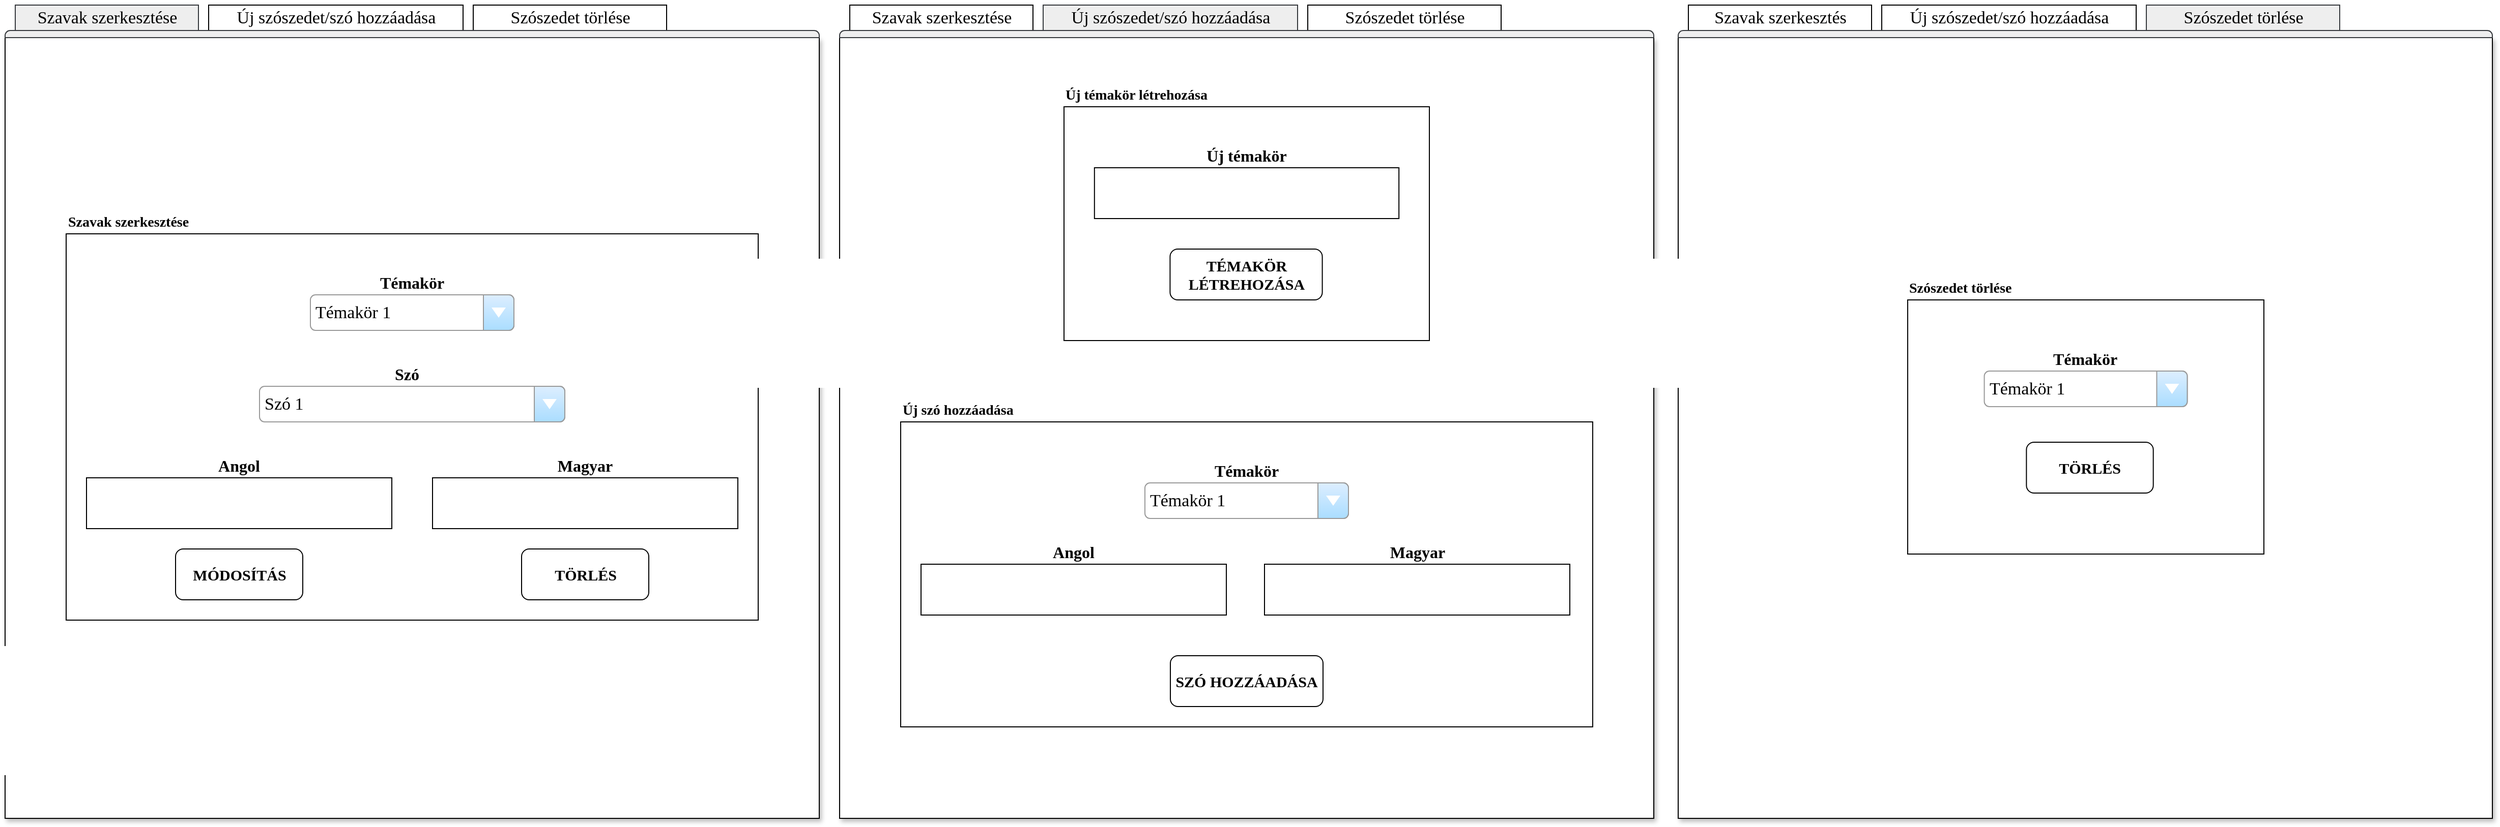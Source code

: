 <mxfile version="21.2.1" type="device">
  <diagram name="1 oldal" id="h_sdG0xfet05f8b0soA9">
    <mxGraphModel dx="1434" dy="854" grid="0" gridSize="10" guides="1" tooltips="1" connect="1" arrows="1" fold="1" page="1" pageScale="1" pageWidth="827" pageHeight="1169" background="none" math="0" shadow="0">
      <root>
        <mxCell id="0" />
        <mxCell id="1" parent="0" />
        <mxCell id="gY15Ywyms6EdynOSf3R4-2" value="" style="strokeWidth=1;shadow=1;dashed=0;align=center;html=1;shape=mxgraph.mockup.containers.marginRect2;rectMarginTop=32;whiteSpace=wrap;fontFamily=Comic Sans MS;verticalAlign=middle;fontSize=14;" parent="1" vertex="1">
          <mxGeometry x="10" y="10" width="800" height="800" as="geometry" />
        </mxCell>
        <mxCell id="gY15Ywyms6EdynOSf3R4-3" value="Szavak szerkesztése" style="strokeWidth=1;shadow=0;dashed=0;align=center;html=1;shape=mxgraph.mockup.containers.rrect;rSize=0;fontSize=17;fillColor=#eeeeee;strokeColor=#36393d;fontFamily=Comic Sans MS;" parent="gY15Ywyms6EdynOSf3R4-2" vertex="1">
          <mxGeometry width="180" height="25" relative="1" as="geometry">
            <mxPoint x="10" as="offset" />
          </mxGeometry>
        </mxCell>
        <mxCell id="gY15Ywyms6EdynOSf3R4-4" value="Új szószedet/szó hozzáadása" style="strokeWidth=1;shadow=0;dashed=0;align=center;html=1;shape=mxgraph.mockup.containers.rrect;rSize=0;fontSize=17;fontFamily=Comic Sans MS;" parent="gY15Ywyms6EdynOSf3R4-2" vertex="1">
          <mxGeometry width="250" height="25" relative="1" as="geometry">
            <mxPoint x="200" as="offset" />
          </mxGeometry>
        </mxCell>
        <mxCell id="gY15Ywyms6EdynOSf3R4-5" value="Szószedet törlése" style="strokeWidth=1;shadow=0;dashed=0;align=center;html=1;shape=mxgraph.mockup.containers.rrect;rSize=0;fontSize=17;gradientColor=none;fontFamily=Comic Sans MS;" parent="gY15Ywyms6EdynOSf3R4-2" vertex="1">
          <mxGeometry width="190" height="25" relative="1" as="geometry">
            <mxPoint x="460" as="offset" />
          </mxGeometry>
        </mxCell>
        <mxCell id="gY15Ywyms6EdynOSf3R4-6" value="" style="strokeWidth=1;shadow=0;dashed=0;align=center;html=1;shape=mxgraph.mockup.containers.topButton;rSize=5;resizeWidth=1;movable=0;deletable=1;fillColor=#eeeeee;strokeColor=#36393d;" parent="gY15Ywyms6EdynOSf3R4-2" vertex="1">
          <mxGeometry width="800" height="7" relative="1" as="geometry">
            <mxPoint y="25" as="offset" />
          </mxGeometry>
        </mxCell>
        <mxCell id="sZCGaXeiZL27GAr6mK9c-40" value="" style="group;verticalAlign=top;" parent="gY15Ywyms6EdynOSf3R4-2" vertex="1" connectable="0">
          <mxGeometry x="60" y="195" width="680" height="410" as="geometry" />
        </mxCell>
        <mxCell id="gY15Ywyms6EdynOSf3R4-12" value="" style="whiteSpace=wrap;html=1;rounded=0;fontFamily=Comic Sans MS;fillColor=none;strokeWidth=1;glass=0;" parent="sZCGaXeiZL27GAr6mK9c-40" vertex="1">
          <mxGeometry y="30" width="680" height="380" as="geometry" />
        </mxCell>
        <mxCell id="gY15Ywyms6EdynOSf3R4-13" value="Témakör 1" style="strokeWidth=1;shadow=0;dashed=0;align=center;html=1;shape=mxgraph.mockup.forms.comboBox;strokeColor=#999999;fillColor=#ddeeff;align=left;fillColor2=#aaddff;mainText=;fontColor=#000000;fontSize=17;spacingLeft=3;fontFamily=Comic Sans MS;" parent="sZCGaXeiZL27GAr6mK9c-40" vertex="1">
          <mxGeometry x="240" y="90" width="200" height="35" as="geometry" />
        </mxCell>
        <mxCell id="sZCGaXeiZL27GAr6mK9c-2" value="Szavak szerkesztése" style="text;html=1;strokeColor=none;fillColor=none;align=left;verticalAlign=bottom;whiteSpace=wrap;rounded=0;fontFamily=Comic Sans MS;fontStyle=1;fontSize=14;" parent="sZCGaXeiZL27GAr6mK9c-40" vertex="1">
          <mxGeometry width="160" height="30" as="geometry" />
        </mxCell>
        <mxCell id="sZCGaXeiZL27GAr6mK9c-29" value="Témakör" style="text;html=1;strokeColor=none;fillColor=none;align=center;verticalAlign=bottom;whiteSpace=wrap;rounded=0;fontFamily=Comic Sans MS;fontStyle=1;fontSize=16;" parent="sZCGaXeiZL27GAr6mK9c-40" vertex="1">
          <mxGeometry x="275" y="60" width="130" height="30" as="geometry" />
        </mxCell>
        <mxCell id="sZCGaXeiZL27GAr6mK9c-30" value="Szó 1" style="strokeWidth=1;shadow=0;dashed=0;align=center;html=1;shape=mxgraph.mockup.forms.comboBox;strokeColor=#999999;fillColor=#ddeeff;align=left;fillColor2=#aaddff;mainText=;fontColor=#000000;fontSize=17;spacingLeft=3;fontFamily=Comic Sans MS;" parent="sZCGaXeiZL27GAr6mK9c-40" vertex="1">
          <mxGeometry x="190" y="180" width="300" height="35" as="geometry" />
        </mxCell>
        <mxCell id="sZCGaXeiZL27GAr6mK9c-31" value="Szó" style="text;html=1;strokeColor=none;fillColor=none;align=center;verticalAlign=bottom;whiteSpace=wrap;rounded=0;fontFamily=Comic Sans MS;fontStyle=1;fontSize=16;" parent="sZCGaXeiZL27GAr6mK9c-40" vertex="1">
          <mxGeometry x="270" y="150" width="130" height="30" as="geometry" />
        </mxCell>
        <mxCell id="sZCGaXeiZL27GAr6mK9c-32" value="" style="rounded=0;whiteSpace=wrap;html=1;" parent="sZCGaXeiZL27GAr6mK9c-40" vertex="1">
          <mxGeometry x="20" y="270" width="300" height="50" as="geometry" />
        </mxCell>
        <mxCell id="sZCGaXeiZL27GAr6mK9c-33" value="" style="rounded=0;whiteSpace=wrap;html=1;" parent="sZCGaXeiZL27GAr6mK9c-40" vertex="1">
          <mxGeometry x="360" y="270" width="300" height="50" as="geometry" />
        </mxCell>
        <mxCell id="sZCGaXeiZL27GAr6mK9c-36" value="Angol" style="text;html=1;strokeColor=none;fillColor=none;align=center;verticalAlign=bottom;whiteSpace=wrap;rounded=0;fontFamily=Comic Sans MS;fontStyle=1;fontSize=16;" parent="sZCGaXeiZL27GAr6mK9c-40" vertex="1">
          <mxGeometry x="105" y="240" width="130" height="30" as="geometry" />
        </mxCell>
        <mxCell id="sZCGaXeiZL27GAr6mK9c-35" value="Magyar" style="text;html=1;strokeColor=none;fillColor=none;align=center;verticalAlign=bottom;whiteSpace=wrap;rounded=0;fontFamily=Comic Sans MS;fontStyle=1;fontSize=16;" parent="sZCGaXeiZL27GAr6mK9c-40" vertex="1">
          <mxGeometry x="445" y="240" width="130" height="30" as="geometry" />
        </mxCell>
        <mxCell id="sZCGaXeiZL27GAr6mK9c-37" value="MÓDOSÍTÁS" style="rounded=1;whiteSpace=wrap;html=1;fontFamily=Comic Sans MS;fontStyle=1;fontSize=15;" parent="sZCGaXeiZL27GAr6mK9c-40" vertex="1">
          <mxGeometry x="107.5" y="340" width="125" height="50" as="geometry" />
        </mxCell>
        <mxCell id="sZCGaXeiZL27GAr6mK9c-38" value="TÖRLÉS" style="rounded=1;whiteSpace=wrap;html=1;fontFamily=Comic Sans MS;fontStyle=1;fontSize=15;" parent="sZCGaXeiZL27GAr6mK9c-40" vertex="1">
          <mxGeometry x="447.5" y="340" width="125" height="50" as="geometry" />
        </mxCell>
        <mxCell id="sZCGaXeiZL27GAr6mK9c-34" style="edgeStyle=orthogonalEdgeStyle;rounded=0;orthogonalLoop=1;jettySize=auto;html=1;exitX=0.5;exitY=1;exitDx=0;exitDy=0;" parent="sZCGaXeiZL27GAr6mK9c-40" source="sZCGaXeiZL27GAr6mK9c-33" target="sZCGaXeiZL27GAr6mK9c-33" edge="1">
          <mxGeometry relative="1" as="geometry" />
        </mxCell>
        <mxCell id="sZCGaXeiZL27GAr6mK9c-39" style="edgeStyle=orthogonalEdgeStyle;rounded=0;orthogonalLoop=1;jettySize=auto;html=1;exitX=0.5;exitY=1;exitDx=0;exitDy=0;" parent="sZCGaXeiZL27GAr6mK9c-40" source="sZCGaXeiZL27GAr6mK9c-35" target="sZCGaXeiZL27GAr6mK9c-35" edge="1">
          <mxGeometry relative="1" as="geometry" />
        </mxCell>
        <mxCell id="sZCGaXeiZL27GAr6mK9c-56" value="" style="strokeWidth=1;shadow=1;dashed=0;align=center;html=1;shape=mxgraph.mockup.containers.marginRect2;rectMarginTop=32;whiteSpace=wrap;fontFamily=Comic Sans MS;verticalAlign=middle;fontSize=14;" parent="1" vertex="1">
          <mxGeometry x="830" y="10" width="800" height="800" as="geometry" />
        </mxCell>
        <mxCell id="sZCGaXeiZL27GAr6mK9c-57" value="Szavak szerkesztése" style="strokeWidth=1;shadow=0;dashed=0;align=center;html=1;shape=mxgraph.mockup.containers.rrect;rSize=0;fontSize=17;fontFamily=Comic Sans MS;" parent="sZCGaXeiZL27GAr6mK9c-56" vertex="1">
          <mxGeometry width="180" height="25" relative="1" as="geometry">
            <mxPoint x="10" as="offset" />
          </mxGeometry>
        </mxCell>
        <mxCell id="sZCGaXeiZL27GAr6mK9c-58" value="Új szószedet/szó hozzáadása" style="strokeWidth=1;shadow=0;dashed=0;align=center;html=1;shape=mxgraph.mockup.containers.rrect;rSize=0;fontSize=17;fontFamily=Comic Sans MS;fillColor=#eeeeee;strokeColor=#36393d;" parent="sZCGaXeiZL27GAr6mK9c-56" vertex="1">
          <mxGeometry width="250" height="25" relative="1" as="geometry">
            <mxPoint x="200" as="offset" />
          </mxGeometry>
        </mxCell>
        <mxCell id="sZCGaXeiZL27GAr6mK9c-59" value="Szószedet törlése" style="strokeWidth=1;shadow=0;dashed=0;align=center;html=1;shape=mxgraph.mockup.containers.rrect;rSize=0;fontSize=17;gradientColor=none;fontFamily=Comic Sans MS;" parent="sZCGaXeiZL27GAr6mK9c-56" vertex="1">
          <mxGeometry width="190" height="25" relative="1" as="geometry">
            <mxPoint x="460" as="offset" />
          </mxGeometry>
        </mxCell>
        <mxCell id="sZCGaXeiZL27GAr6mK9c-60" value="" style="strokeWidth=1;shadow=0;dashed=0;align=center;html=1;shape=mxgraph.mockup.containers.topButton;rSize=5;resizeWidth=1;movable=0;deletable=1;fillColor=#eeeeee;strokeColor=#36393d;" parent="sZCGaXeiZL27GAr6mK9c-56" vertex="1">
          <mxGeometry width="800" height="7" relative="1" as="geometry">
            <mxPoint y="25" as="offset" />
          </mxGeometry>
        </mxCell>
        <mxCell id="sZCGaXeiZL27GAr6mK9c-74" style="edgeStyle=orthogonalEdgeStyle;rounded=0;orthogonalLoop=1;jettySize=auto;html=1;exitX=0.5;exitY=1;exitDx=0;exitDy=0;" parent="sZCGaXeiZL27GAr6mK9c-56" edge="1">
          <mxGeometry relative="1" as="geometry">
            <mxPoint x="581" y="316.832" as="sourcePoint" />
            <mxPoint x="581" y="316.832" as="targetPoint" />
          </mxGeometry>
        </mxCell>
        <mxCell id="sZCGaXeiZL27GAr6mK9c-75" style="edgeStyle=orthogonalEdgeStyle;rounded=0;orthogonalLoop=1;jettySize=auto;html=1;exitX=0.5;exitY=1;exitDx=0;exitDy=0;" parent="sZCGaXeiZL27GAr6mK9c-56" edge="1">
          <mxGeometry relative="1" as="geometry">
            <mxPoint x="581" y="277.228" as="sourcePoint" />
            <mxPoint x="581" y="277.228" as="targetPoint" />
          </mxGeometry>
        </mxCell>
        <mxCell id="sZCGaXeiZL27GAr6mK9c-107" value="" style="group" parent="sZCGaXeiZL27GAr6mK9c-56" vertex="1" connectable="0">
          <mxGeometry x="219.5" y="70" width="360" height="260" as="geometry" />
        </mxCell>
        <mxCell id="sZCGaXeiZL27GAr6mK9c-64" value="Új témakör létrehozása" style="text;html=1;strokeColor=none;fillColor=none;align=left;verticalAlign=bottom;whiteSpace=wrap;rounded=0;fontFamily=Comic Sans MS;fontStyle=1;fontSize=14;" parent="sZCGaXeiZL27GAr6mK9c-107" vertex="1">
          <mxGeometry width="189.474" height="30" as="geometry" />
        </mxCell>
        <mxCell id="sZCGaXeiZL27GAr6mK9c-62" value="" style="whiteSpace=wrap;html=1;rounded=0;fontFamily=Comic Sans MS;fillColor=none;strokeWidth=1;glass=0;" parent="sZCGaXeiZL27GAr6mK9c-107" vertex="1">
          <mxGeometry x="0.997" y="30" width="359.003" height="230" as="geometry" />
        </mxCell>
        <mxCell id="sZCGaXeiZL27GAr6mK9c-68" value="" style="rounded=0;whiteSpace=wrap;html=1;" parent="sZCGaXeiZL27GAr6mK9c-107" vertex="1">
          <mxGeometry x="30.914" y="90" width="299.169" height="50" as="geometry" />
        </mxCell>
        <mxCell id="sZCGaXeiZL27GAr6mK9c-70" value="Új témakör" style="text;html=1;strokeColor=none;fillColor=none;align=center;verticalAlign=bottom;whiteSpace=wrap;rounded=0;fontFamily=Comic Sans MS;fontStyle=1;fontSize=16;" parent="sZCGaXeiZL27GAr6mK9c-107" vertex="1">
          <mxGeometry x="115.679" y="60" width="129.64" height="30" as="geometry" />
        </mxCell>
        <mxCell id="sZCGaXeiZL27GAr6mK9c-72" value="TÉMAKÖR LÉTREHOZÁSA" style="rounded=1;whiteSpace=wrap;html=1;fontFamily=Comic Sans MS;fontStyle=1;fontSize=15;" parent="sZCGaXeiZL27GAr6mK9c-107" vertex="1">
          <mxGeometry x="105.208" y="170" width="149.584" height="50" as="geometry" />
        </mxCell>
        <mxCell id="sZCGaXeiZL27GAr6mK9c-106" style="edgeStyle=orthogonalEdgeStyle;rounded=0;orthogonalLoop=1;jettySize=auto;html=1;exitX=0.5;exitY=1;exitDx=0;exitDy=0;" parent="sZCGaXeiZL27GAr6mK9c-107" source="sZCGaXeiZL27GAr6mK9c-70" target="sZCGaXeiZL27GAr6mK9c-70" edge="1">
          <mxGeometry relative="1" as="geometry" />
        </mxCell>
        <mxCell id="sZCGaXeiZL27GAr6mK9c-108" value="" style="group" parent="sZCGaXeiZL27GAr6mK9c-56" vertex="1" connectable="0">
          <mxGeometry x="60" y="380" width="680" height="330" as="geometry" />
        </mxCell>
        <mxCell id="sZCGaXeiZL27GAr6mK9c-92" value="" style="whiteSpace=wrap;html=1;rounded=0;fontFamily=Comic Sans MS;fillColor=none;strokeWidth=1;glass=0;" parent="sZCGaXeiZL27GAr6mK9c-108" vertex="1">
          <mxGeometry y="30" width="680" height="300" as="geometry" />
        </mxCell>
        <mxCell id="sZCGaXeiZL27GAr6mK9c-93" value="Témakör 1" style="strokeWidth=1;shadow=0;dashed=0;align=center;html=1;shape=mxgraph.mockup.forms.comboBox;strokeColor=#999999;fillColor=#ddeeff;align=left;fillColor2=#aaddff;mainText=;fontColor=#000000;fontSize=17;spacingLeft=3;fontFamily=Comic Sans MS;" parent="sZCGaXeiZL27GAr6mK9c-108" vertex="1">
          <mxGeometry x="240" y="90" width="200" height="35" as="geometry" />
        </mxCell>
        <mxCell id="sZCGaXeiZL27GAr6mK9c-94" value="Új szó hozzáadása" style="text;html=1;strokeColor=none;fillColor=none;align=left;verticalAlign=bottom;whiteSpace=wrap;rounded=0;fontFamily=Comic Sans MS;fontStyle=1;fontSize=14;" parent="sZCGaXeiZL27GAr6mK9c-108" vertex="1">
          <mxGeometry width="150" height="30" as="geometry" />
        </mxCell>
        <mxCell id="sZCGaXeiZL27GAr6mK9c-95" value="Témakör" style="text;html=1;strokeColor=none;fillColor=none;align=center;verticalAlign=bottom;whiteSpace=wrap;rounded=0;fontFamily=Comic Sans MS;fontStyle=1;fontSize=16;" parent="sZCGaXeiZL27GAr6mK9c-108" vertex="1">
          <mxGeometry x="275" y="60" width="130" height="30" as="geometry" />
        </mxCell>
        <mxCell id="sZCGaXeiZL27GAr6mK9c-98" value="" style="rounded=0;whiteSpace=wrap;html=1;" parent="sZCGaXeiZL27GAr6mK9c-108" vertex="1">
          <mxGeometry x="20" y="170" width="300" height="50" as="geometry" />
        </mxCell>
        <mxCell id="sZCGaXeiZL27GAr6mK9c-99" value="" style="rounded=0;whiteSpace=wrap;html=1;" parent="sZCGaXeiZL27GAr6mK9c-108" vertex="1">
          <mxGeometry x="357.5" y="170" width="300" height="50" as="geometry" />
        </mxCell>
        <mxCell id="sZCGaXeiZL27GAr6mK9c-100" value="Angol" style="text;html=1;strokeColor=none;fillColor=none;align=center;verticalAlign=bottom;whiteSpace=wrap;rounded=0;fontFamily=Comic Sans MS;fontStyle=1;fontSize=16;" parent="sZCGaXeiZL27GAr6mK9c-108" vertex="1">
          <mxGeometry x="105" y="140" width="130" height="30" as="geometry" />
        </mxCell>
        <mxCell id="sZCGaXeiZL27GAr6mK9c-101" value="Magyar" style="text;html=1;strokeColor=none;fillColor=none;align=center;verticalAlign=bottom;whiteSpace=wrap;rounded=0;fontFamily=Comic Sans MS;fontStyle=1;fontSize=16;" parent="sZCGaXeiZL27GAr6mK9c-108" vertex="1">
          <mxGeometry x="442.5" y="140" width="130" height="30" as="geometry" />
        </mxCell>
        <mxCell id="sZCGaXeiZL27GAr6mK9c-103" value="SZÓ HOZZÁADÁSA" style="rounded=1;whiteSpace=wrap;html=1;fontFamily=Comic Sans MS;fontStyle=1;fontSize=15;" parent="sZCGaXeiZL27GAr6mK9c-108" vertex="1">
          <mxGeometry x="265" y="260" width="150" height="50" as="geometry" />
        </mxCell>
        <mxCell id="sZCGaXeiZL27GAr6mK9c-104" style="edgeStyle=orthogonalEdgeStyle;rounded=0;orthogonalLoop=1;jettySize=auto;html=1;exitX=0.5;exitY=1;exitDx=0;exitDy=0;" parent="sZCGaXeiZL27GAr6mK9c-108" source="sZCGaXeiZL27GAr6mK9c-99" target="sZCGaXeiZL27GAr6mK9c-99" edge="1">
          <mxGeometry relative="1" as="geometry" />
        </mxCell>
        <mxCell id="sZCGaXeiZL27GAr6mK9c-105" style="edgeStyle=orthogonalEdgeStyle;rounded=0;orthogonalLoop=1;jettySize=auto;html=1;exitX=0.5;exitY=1;exitDx=0;exitDy=0;" parent="sZCGaXeiZL27GAr6mK9c-108" source="sZCGaXeiZL27GAr6mK9c-101" target="sZCGaXeiZL27GAr6mK9c-101" edge="1">
          <mxGeometry relative="1" as="geometry" />
        </mxCell>
        <mxCell id="sZCGaXeiZL27GAr6mK9c-123" value="" style="strokeWidth=1;shadow=1;dashed=0;align=center;html=1;shape=mxgraph.mockup.containers.marginRect2;rectMarginTop=32;whiteSpace=wrap;fontFamily=Comic Sans MS;verticalAlign=middle;fontSize=14;" parent="1" vertex="1">
          <mxGeometry x="1654" y="10" width="800" height="800" as="geometry" />
        </mxCell>
        <mxCell id="sZCGaXeiZL27GAr6mK9c-124" value="Szavak szerkesztés" style="strokeWidth=1;shadow=0;dashed=0;align=center;html=1;shape=mxgraph.mockup.containers.rrect;rSize=0;fontSize=17;fontFamily=Comic Sans MS;" parent="sZCGaXeiZL27GAr6mK9c-123" vertex="1">
          <mxGeometry width="180" height="25" relative="1" as="geometry">
            <mxPoint x="10" as="offset" />
          </mxGeometry>
        </mxCell>
        <mxCell id="sZCGaXeiZL27GAr6mK9c-125" value="Új szószedet/szó hozzáadása" style="strokeWidth=1;shadow=0;dashed=0;align=center;html=1;shape=mxgraph.mockup.containers.rrect;rSize=0;fontSize=17;fontFamily=Comic Sans MS;" parent="sZCGaXeiZL27GAr6mK9c-123" vertex="1">
          <mxGeometry width="250" height="25" relative="1" as="geometry">
            <mxPoint x="200" as="offset" />
          </mxGeometry>
        </mxCell>
        <mxCell id="sZCGaXeiZL27GAr6mK9c-126" value="Szószedet törlése" style="strokeWidth=1;shadow=0;dashed=0;align=center;html=1;shape=mxgraph.mockup.containers.rrect;rSize=0;fontSize=17;fontFamily=Comic Sans MS;fillColor=#eeeeee;strokeColor=#36393d;" parent="sZCGaXeiZL27GAr6mK9c-123" vertex="1">
          <mxGeometry width="190" height="25" relative="1" as="geometry">
            <mxPoint x="460" as="offset" />
          </mxGeometry>
        </mxCell>
        <mxCell id="sZCGaXeiZL27GAr6mK9c-127" value="" style="strokeWidth=1;shadow=0;dashed=0;align=center;html=1;shape=mxgraph.mockup.containers.topButton;rSize=5;resizeWidth=1;movable=0;deletable=1;fillColor=#eeeeee;strokeColor=#36393d;" parent="sZCGaXeiZL27GAr6mK9c-123" vertex="1">
          <mxGeometry width="800" height="7" relative="1" as="geometry">
            <mxPoint y="25" as="offset" />
          </mxGeometry>
        </mxCell>
        <mxCell id="sZCGaXeiZL27GAr6mK9c-128" style="edgeStyle=orthogonalEdgeStyle;rounded=0;orthogonalLoop=1;jettySize=auto;html=1;exitX=0.5;exitY=1;exitDx=0;exitDy=0;" parent="sZCGaXeiZL27GAr6mK9c-123" edge="1">
          <mxGeometry relative="1" as="geometry">
            <mxPoint x="581" y="316.832" as="sourcePoint" />
            <mxPoint x="581" y="316.832" as="targetPoint" />
          </mxGeometry>
        </mxCell>
        <mxCell id="sZCGaXeiZL27GAr6mK9c-129" style="edgeStyle=orthogonalEdgeStyle;rounded=0;orthogonalLoop=1;jettySize=auto;html=1;exitX=0.5;exitY=1;exitDx=0;exitDy=0;" parent="sZCGaXeiZL27GAr6mK9c-123" edge="1">
          <mxGeometry relative="1" as="geometry">
            <mxPoint x="581" y="277.228" as="sourcePoint" />
            <mxPoint x="581" y="277.228" as="targetPoint" />
          </mxGeometry>
        </mxCell>
        <mxCell id="sZCGaXeiZL27GAr6mK9c-152" value="" style="group" parent="sZCGaXeiZL27GAr6mK9c-123" vertex="1" connectable="0">
          <mxGeometry x="224.5" y="260" width="350.997" height="280" as="geometry" />
        </mxCell>
        <mxCell id="sZCGaXeiZL27GAr6mK9c-136" style="edgeStyle=orthogonalEdgeStyle;rounded=0;orthogonalLoop=1;jettySize=auto;html=1;exitX=0.5;exitY=1;exitDx=0;exitDy=0;" parent="sZCGaXeiZL27GAr6mK9c-152" edge="1">
          <mxGeometry relative="1" as="geometry">
            <mxPoint x="180.499" y="90" as="sourcePoint" />
            <mxPoint x="180.499" y="90" as="targetPoint" />
          </mxGeometry>
        </mxCell>
        <mxCell id="sZCGaXeiZL27GAr6mK9c-131" value="Szószedet törlése" style="text;html=1;strokeColor=none;fillColor=none;align=left;verticalAlign=bottom;whiteSpace=wrap;rounded=0;fontFamily=Comic Sans MS;fontStyle=1;fontSize=14;container=0;" parent="sZCGaXeiZL27GAr6mK9c-152" vertex="1">
          <mxGeometry width="189.474" height="30" as="geometry" />
        </mxCell>
        <mxCell id="sZCGaXeiZL27GAr6mK9c-132" value="" style="whiteSpace=wrap;html=1;rounded=0;fontFamily=Comic Sans MS;fillColor=none;strokeWidth=1;glass=0;container=0;" parent="sZCGaXeiZL27GAr6mK9c-152" vertex="1">
          <mxGeometry x="0.997" y="30" width="350" height="250" as="geometry" />
        </mxCell>
        <mxCell id="sZCGaXeiZL27GAr6mK9c-135" value="TÖRLÉS" style="rounded=1;whiteSpace=wrap;html=1;fontFamily=Comic Sans MS;fontStyle=1;fontSize=15;container=0;" parent="sZCGaXeiZL27GAr6mK9c-152" vertex="1">
          <mxGeometry x="117.672" y="170" width="124.654" height="50" as="geometry" />
        </mxCell>
        <mxCell id="sZCGaXeiZL27GAr6mK9c-150" value="Témakör" style="text;html=1;strokeColor=none;fillColor=none;align=center;verticalAlign=bottom;whiteSpace=wrap;rounded=0;fontFamily=Comic Sans MS;fontStyle=1;fontSize=16;container=0;" parent="sZCGaXeiZL27GAr6mK9c-152" vertex="1">
          <mxGeometry x="110.679" y="70" width="129.64" height="30" as="geometry" />
        </mxCell>
        <mxCell id="sZCGaXeiZL27GAr6mK9c-149" value="Témakör 1" style="strokeWidth=1;shadow=0;dashed=0;align=center;html=1;shape=mxgraph.mockup.forms.comboBox;strokeColor=#999999;fillColor=#ddeeff;align=left;fillColor2=#aaddff;mainText=;fontColor=#000000;fontSize=17;spacingLeft=3;fontFamily=Comic Sans MS;container=0;" parent="sZCGaXeiZL27GAr6mK9c-152" vertex="1">
          <mxGeometry x="76.276" y="100" width="199.446" height="35" as="geometry" />
        </mxCell>
      </root>
    </mxGraphModel>
  </diagram>
</mxfile>

